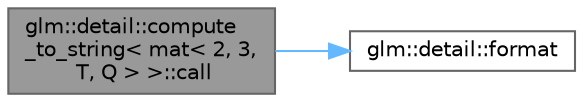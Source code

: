digraph "glm::detail::compute_to_string&lt; mat&lt; 2, 3, T, Q &gt; &gt;::call"
{
 // LATEX_PDF_SIZE
  bgcolor="transparent";
  edge [fontname=Helvetica,fontsize=10,labelfontname=Helvetica,labelfontsize=10];
  node [fontname=Helvetica,fontsize=10,shape=box,height=0.2,width=0.4];
  rankdir="LR";
  Node1 [id="Node000001",label="glm::detail::compute\l_to_string\< mat\< 2, 3,\l T, Q \> \>::call",height=0.2,width=0.4,color="gray40", fillcolor="grey60", style="filled", fontcolor="black",tooltip=" "];
  Node1 -> Node2 [id="edge2_Node000001_Node000002",color="steelblue1",style="solid",tooltip=" "];
  Node2 [id="Node000002",label="glm::detail::format",height=0.2,width=0.4,color="grey40", fillcolor="white", style="filled",URL="$namespaceglm_1_1detail.html#acd5305bbd1c5417b1eb770faf8229d14",tooltip=" "];
}
